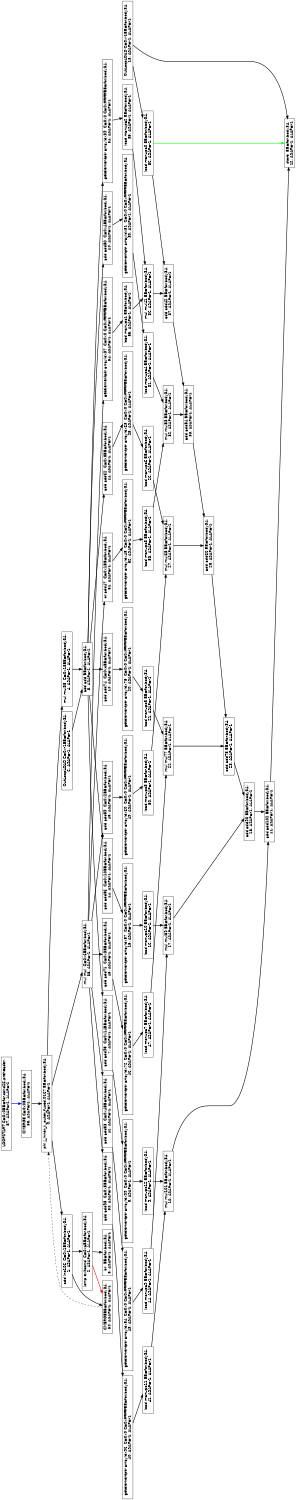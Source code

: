 digraph Region_18 {
	graph [ nslimit = "1000.0",
	orientation = landscape,
		center = true,
	page = "8.5,11",
	compound=true,
	size = "10,7.5" ] ;
"Op_57" [ fontname = "Helvetica" shape = box, label = " LOOPSTART C=0x0BB=for.cond26.preheader,
57, ASAP=-1, ALAP=-1"]
"Op_0" [ fontname = "Helvetica" shape = box, label = " phi j_inner_k_outer_fused.0167 BB=for.body34,
0, ASAP=-1, ALAP=-1"]
"Op_1" [ fontname = "Helvetica" shape = box, label = " add inc106  C=0x1BB=for.body34,
1, ASAP=-1, ALAP=-1"]
"Op_2" [ fontname = "Helvetica" shape = box, label = " icmp exitcond  C=0xaBB=for.body34,
2, ASAP=-1, ALAP=-1"]
"Op_3" [ fontname = "Helvetica" shape = box, label = " br  BB=for.body34,
3, ASAP=-1, ALAP=-1"]
"Op_4" [ fontname = "Helvetica" shape = box, label = " mul mul35  C=0x18BB=for.body34,
4, ASAP=-1, ALAP=-1"]
"Op_5" [ fontname = "Helvetica" shape = box, label = " add add BB=for.body34,
5, ASAP=-1, ALAP=-1"]
"Op_6" [ fontname = "Helvetica" shape = box, label = " OutLoopLOAD C=0x-1BB=for.body34,
6, ASAP=-1, ALAP=-1"]
"Op_7" [ fontname = "Helvetica" shape = box, label = " add add98  C=0x14BB=for.body34,
7, ASAP=-1, ALAP=-1"]
"Op_8" [ fontname = "Helvetica" shape = box, label = " getelementptr arrayidx99  C=0x0 C=0xffffffffBB=for.body34,
8, ASAP=-1, ALAP=-1"]
"Op_9" [ fontname = "Helvetica" shape = box, label = " load manupa12 BB=for.body34,
9, ASAP=-1, ALAP=-1"]
"Op_10" [ fontname = "Helvetica" shape = box, label = " mul mul101 BB=for.body34,
10, ASAP=-1, ALAP=-1"]
"Op_11" [ fontname = "Helvetica" shape = box, label = " add add102 BB=for.body34,
11, ASAP=-1, ALAP=-1"]
"Op_12" [ fontname = "Helvetica" shape = box, label = " store  BB=for.body34,
12, ASAP=-1, ALAP=-1"]
"Op_13" [ fontname = "Helvetica" shape = box, label = " OutLoopLOAD C=0x-1BB=for.body34,
13, ASAP=-1, ALAP=-1"]
"Op_14" [ fontname = "Helvetica" shape = box, label = " add add86  C=0x10BB=for.body34,
14, ASAP=-1, ALAP=-1"]
"Op_15" [ fontname = "Helvetica" shape = box, label = " getelementptr arrayidx87  C=0x0 C=0xffffffffBB=for.body34,
15, ASAP=-1, ALAP=-1"]
"Op_16" [ fontname = "Helvetica" shape = box, label = " load manupa10 BB=for.body34,
16, ASAP=-1, ALAP=-1"]
"Op_17" [ fontname = "Helvetica" shape = box, label = " mul mul89 BB=for.body34,
17, ASAP=-1, ALAP=-1"]
"Op_18" [ fontname = "Helvetica" shape = box, label = " add add90 BB=for.body34,
18, ASAP=-1, ALAP=-1"]
"Op_34" [ fontname = "Helvetica" shape = box, label = " getelementptr arrayidx39  C=0x0 C=0xffffffffBB=for.body34,
34, ASAP=-1, ALAP=-1"]
"Op_19" [ fontname = "Helvetica" shape = box, label = " add add74  C=0xcBB=for.body34,
19, ASAP=-1, ALAP=-1"]
"Op_20" [ fontname = "Helvetica" shape = box, label = " getelementptr arrayidx75  C=0x0 C=0xffffffffBB=for.body34,
20, ASAP=-1, ALAP=-1"]
"Op_21" [ fontname = "Helvetica" shape = box, label = " load manupa8 BB=for.body34,
21, ASAP=-1, ALAP=-1"]
"Op_22" [ fontname = "Helvetica" shape = box, label = " mul mul77 BB=for.body34,
22, ASAP=-1, ALAP=-1"]
"Op_23" [ fontname = "Helvetica" shape = box, label = " add add78 BB=for.body34,
23, ASAP=-1, ALAP=-1"]
"Op_24" [ fontname = "Helvetica" shape = box, label = " add add62  C=0x8BB=for.body34,
24, ASAP=-1, ALAP=-1"]
"Op_25" [ fontname = "Helvetica" shape = box, label = " getelementptr arrayidx63  C=0x0 C=0xffffffffBB=for.body34,
25, ASAP=-1, ALAP=-1"]
"Op_26" [ fontname = "Helvetica" shape = box, label = " load manupa6 BB=for.body34,
26, ASAP=-1, ALAP=-1"]
"Op_27" [ fontname = "Helvetica" shape = box, label = " mul mul65 BB=for.body34,
27, ASAP=-1, ALAP=-1"]
"Op_28" [ fontname = "Helvetica" shape = box, label = " add add66 BB=for.body34,
28, ASAP=-1, ALAP=-1"]
"Op_29" [ fontname = "Helvetica" shape = box, label = " add add50  C=0x4BB=for.body34,
29, ASAP=-1, ALAP=-1"]
"Op_30" [ fontname = "Helvetica" shape = box, label = " getelementptr arrayidx51  C=0x0 C=0xffffffffBB=for.body34,
30, ASAP=-1, ALAP=-1"]
"Op_31" [ fontname = "Helvetica" shape = box, label = " load manupa4 BB=for.body34,
31, ASAP=-1, ALAP=-1"]
"Op_32" [ fontname = "Helvetica" shape = box, label = " mul mul53 BB=for.body34,
32, ASAP=-1, ALAP=-1"]
"Op_33" [ fontname = "Helvetica" shape = box, label = " add add54 BB=for.body34,
33, ASAP=-1, ALAP=-1"]
"Op_56" [ fontname = "Helvetica" shape = box, label = " load manupa0 BB=for.body34,
56, ASAP=-1, ALAP=-1"]
"Op_35" [ fontname = "Helvetica" shape = box, label = " load manupa2 BB=for.body34,
35, ASAP=-1, ALAP=-1"]
"Op_36" [ fontname = "Helvetica" shape = box, label = " mul mul41 BB=for.body34,
36, ASAP=-1, ALAP=-1"]
"Op_37" [ fontname = "Helvetica" shape = box, label = " add add42 BB=for.body34,
37, ASAP=-1, ALAP=-1"]
"Op_38" [ fontname = "Helvetica" shape = box, label = " mul mul  C=0x6BB=for.body34,
38, ASAP=-1, ALAP=-1"]
"Op_39" [ fontname = "Helvetica" shape = box, label = " add add95  C=0x5BB=for.body34,
39, ASAP=-1, ALAP=-1"]
"Op_40" [ fontname = "Helvetica" shape = box, label = " getelementptr arrayidx96  C=0x0 C=0xffffffffBB=for.body34,
40, ASAP=-1, ALAP=-1"]
"Op_41" [ fontname = "Helvetica" shape = box, label = " load manupa11 BB=for.body34,
41, ASAP=-1, ALAP=-1"]
"Op_42" [ fontname = "Helvetica" shape = box, label = " add add83  C=0x4BB=for.body34,
42, ASAP=-1, ALAP=-1"]
"Op_43" [ fontname = "Helvetica" shape = box, label = " getelementptr arrayidx84  C=0x0 C=0xffffffffBB=for.body34,
43, ASAP=-1, ALAP=-1"]
"Op_44" [ fontname = "Helvetica" shape = box, label = " load manupa9 BB=for.body34,
44, ASAP=-1, ALAP=-1"]
"Op_45" [ fontname = "Helvetica" shape = box, label = " add add71  C=0x3BB=for.body34,
45, ASAP=-1, ALAP=-1"]
"Op_46" [ fontname = "Helvetica" shape = box, label = " getelementptr arrayidx72  C=0x0 C=0xffffffffBB=for.body34,
46, ASAP=-1, ALAP=-1"]
"Op_47" [ fontname = "Helvetica" shape = box, label = " load manupa7 BB=for.body34,
47, ASAP=-1, ALAP=-1"]
"Op_48" [ fontname = "Helvetica" shape = box, label = " add add59  C=0x2BB=for.body34,
48, ASAP=-1, ALAP=-1"]
"Op_49" [ fontname = "Helvetica" shape = box, label = " getelementptr arrayidx60  C=0x0 C=0xffffffffBB=for.body34,
49, ASAP=-1, ALAP=-1"]
"Op_50" [ fontname = "Helvetica" shape = box, label = " load manupa5 BB=for.body34,
50, ASAP=-1, ALAP=-1"]
"Op_51" [ fontname = "Helvetica" shape = box, label = " or add47  C=0x1BB=for.body34,
51, ASAP=-1, ALAP=-1"]
"Op_52" [ fontname = "Helvetica" shape = box, label = " getelementptr arrayidx48  C=0x0 C=0xffffffffBB=for.body34,
52, ASAP=-1, ALAP=-1"]
"Op_53" [ fontname = "Helvetica" shape = box, label = " load manupa3 BB=for.body34,
53, ASAP=-1, ALAP=-1"]
"Op_54" [ fontname = "Helvetica" shape = box, label = " getelementptr arrayidx37  C=0x0 C=0xffffffffBB=for.body34,
54, ASAP=-1, ALAP=-1"]
"Op_55" [ fontname = "Helvetica" shape = box, label = " load manupa1 BB=for.body34,
55, ASAP=-1, ALAP=-1"]
"Op_59" [ fontname = "Helvetica" shape = box, label = " CMERGEBB=for.body34,
59, ASAP=-1, ALAP=-1"]
"Op_58" [ fontname = "Helvetica" shape = box, label = " CMERGE C=0x0BB=for.body34,
58, ASAP=-1, ALAP=-1"]
"Op_0" -> "Op_1" [style = bold, color = black];
"Op_0" -> "Op_4" [style = bold, color = black];
"Op_0" -> "Op_38" [style = bold, color = black];
"Op_1" -> "Op_2" [style = bold, color = black];
"Op_1" -> "Op_59" [style = bold, color = black];
"Op_2" -> "Op_3" [style = bold, color = black];
"Op_2" -> "Op_59" [style = bold, color = red];
"Op_4" -> "Op_5" [style = bold, color = black];
"Op_5" -> "Op_7" [style = bold, color = black];
"Op_5" -> "Op_14" [style = bold, color = black];
"Op_5" -> "Op_19" [style = bold, color = black];
"Op_5" -> "Op_24" [style = bold, color = black];
"Op_5" -> "Op_29" [style = bold, color = black];
"Op_5" -> "Op_34" [style = bold, color = black];
"Op_6" -> "Op_5" [style = bold, color = black];
"Op_7" -> "Op_8" [style = bold, color = black];
"Op_8" -> "Op_9" [style = bold, color = black];
"Op_9" -> "Op_10" [style = bold, color = black];
"Op_10" -> "Op_11" [style = bold, color = black];
"Op_11" -> "Op_12" [style = bold, color = black];
"Op_13" -> "Op_12" [style = bold, color = black];
"Op_13" -> "Op_56" [style = bold, color = black];
"Op_14" -> "Op_15" [style = bold, color = black];
"Op_15" -> "Op_16" [style = bold, color = black];
"Op_16" -> "Op_17" [style = bold, color = black];
"Op_17" -> "Op_18" [style = bold, color = black];
"Op_18" -> "Op_11" [style = bold, color = black];
"Op_19" -> "Op_20" [style = bold, color = black];
"Op_20" -> "Op_21" [style = bold, color = black];
"Op_21" -> "Op_22" [style = bold, color = black];
"Op_22" -> "Op_23" [style = bold, color = black];
"Op_23" -> "Op_18" [style = bold, color = black];
"Op_24" -> "Op_25" [style = bold, color = black];
"Op_25" -> "Op_26" [style = bold, color = black];
"Op_26" -> "Op_27" [style = bold, color = black];
"Op_27" -> "Op_28" [style = bold, color = black];
"Op_28" -> "Op_23" [style = bold, color = black];
"Op_29" -> "Op_30" [style = bold, color = black];
"Op_30" -> "Op_31" [style = bold, color = black];
"Op_31" -> "Op_32" [style = bold, color = black];
"Op_32" -> "Op_33" [style = bold, color = black];
"Op_33" -> "Op_28" [style = bold, color = black];
"Op_34" -> "Op_35" [style = bold, color = black];
"Op_35" -> "Op_36" [style = bold, color = black];
"Op_36" -> "Op_37" [style = bold, color = black];
"Op_37" -> "Op_33" [style = bold, color = black];
"Op_38" -> "Op_39" [style = bold, color = black];
"Op_38" -> "Op_42" [style = bold, color = black];
"Op_38" -> "Op_45" [style = bold, color = black];
"Op_38" -> "Op_48" [style = bold, color = black];
"Op_38" -> "Op_51" [style = bold, color = black];
"Op_38" -> "Op_54" [style = bold, color = black];
"Op_39" -> "Op_40" [style = bold, color = black];
"Op_40" -> "Op_41" [style = bold, color = black];
"Op_41" -> "Op_10" [style = bold, color = black];
"Op_42" -> "Op_43" [style = bold, color = black];
"Op_43" -> "Op_44" [style = bold, color = black];
"Op_44" -> "Op_17" [style = bold, color = black];
"Op_45" -> "Op_46" [style = bold, color = black];
"Op_46" -> "Op_47" [style = bold, color = black];
"Op_47" -> "Op_22" [style = bold, color = black];
"Op_48" -> "Op_49" [style = bold, color = black];
"Op_49" -> "Op_50" [style = bold, color = black];
"Op_50" -> "Op_27" [style = bold, color = black];
"Op_51" -> "Op_52" [style = bold, color = black];
"Op_52" -> "Op_53" [style = bold, color = black];
"Op_53" -> "Op_32" [style = bold, color = black];
"Op_54" -> "Op_55" [style = bold, color = black];
"Op_55" -> "Op_36" [style = bold, color = black];
"Op_56" -> "Op_37" [style = bold, color = black];
"Op_56" -> "Op_12"[style = bold, color = green];
"Op_57" -> "Op_58" [style = bold, color = blue];
"Op_58" -> "Op_0" [style = bold, color = black];
"Op_59" -> "Op_0" [style = dashed, color = black];
}
